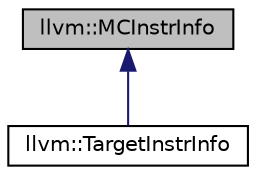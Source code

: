 digraph "llvm::MCInstrInfo"
{
 // LATEX_PDF_SIZE
  bgcolor="transparent";
  edge [fontname="Helvetica",fontsize="10",labelfontname="Helvetica",labelfontsize="10"];
  node [fontname="Helvetica",fontsize="10",shape=record];
  Node1 [label="llvm::MCInstrInfo",height=0.2,width=0.4,color="black", fillcolor="grey75", style="filled", fontcolor="black",tooltip="Interface to description of machine instruction set."];
  Node1 -> Node2 [dir="back",color="midnightblue",fontsize="10",style="solid",fontname="Helvetica"];
  Node2 [label="llvm::TargetInstrInfo",height=0.2,width=0.4,color="black",URL="$classllvm_1_1TargetInstrInfo.html",tooltip="TargetInstrInfo - Interface to description of machine instruction set."];
}
